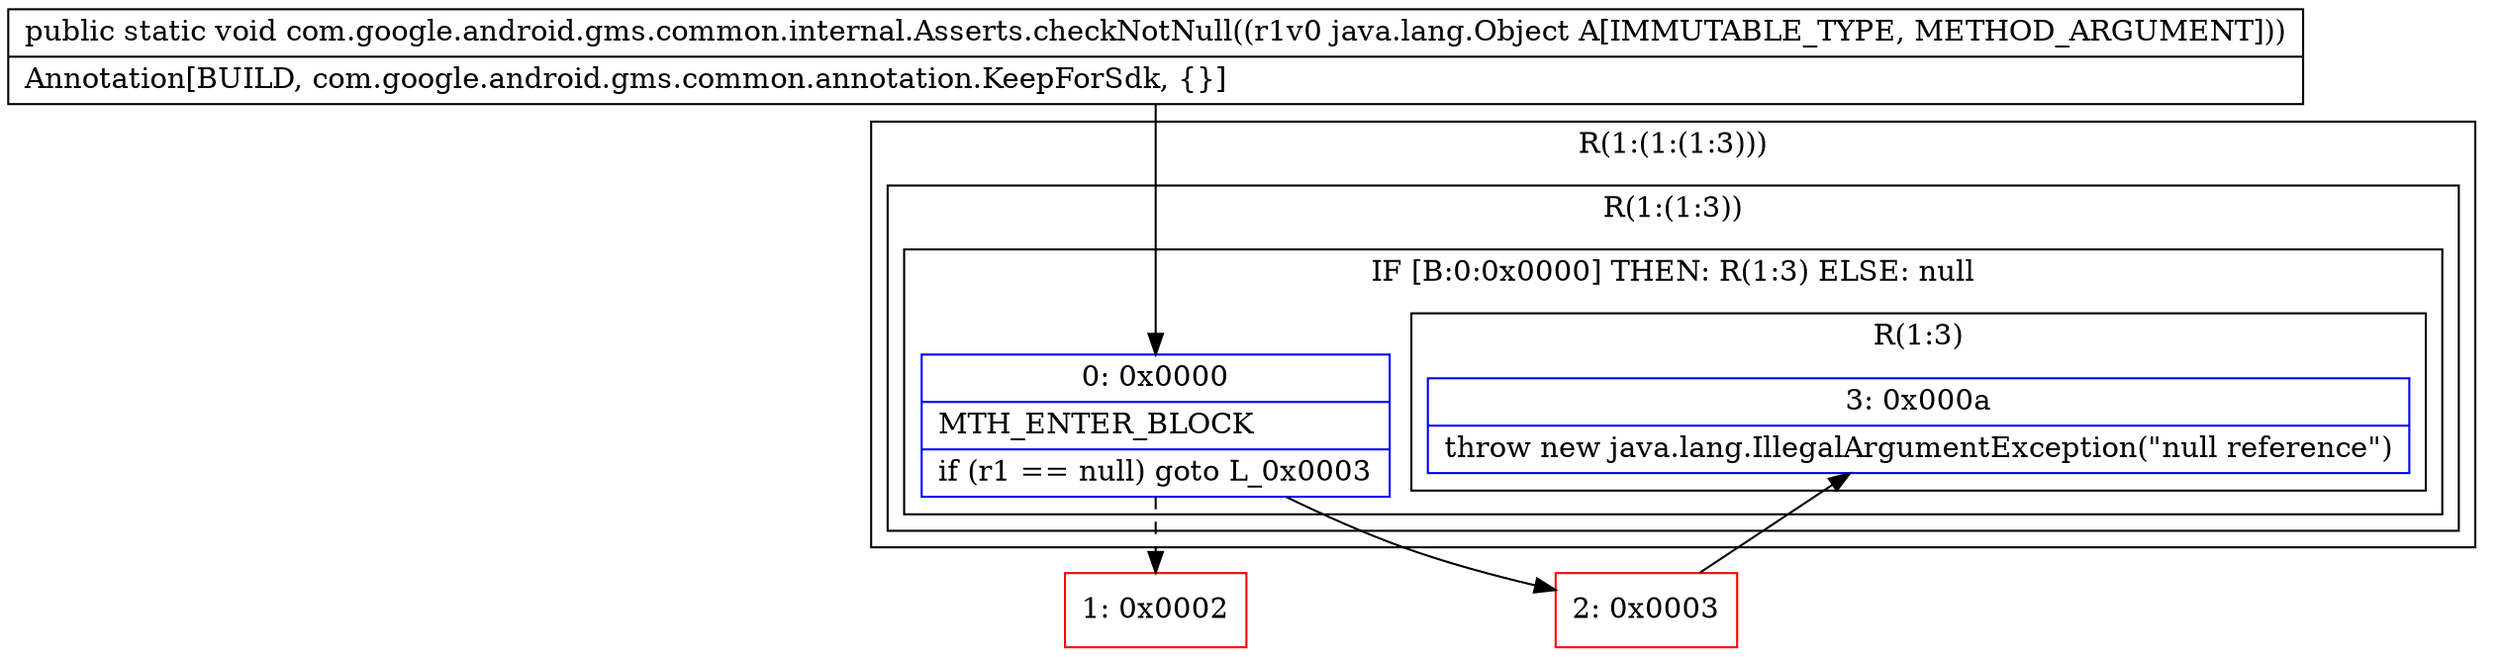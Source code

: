 digraph "CFG forcom.google.android.gms.common.internal.Asserts.checkNotNull(Ljava\/lang\/Object;)V" {
subgraph cluster_Region_1520005146 {
label = "R(1:(1:(1:3)))";
node [shape=record,color=blue];
subgraph cluster_Region_1894013303 {
label = "R(1:(1:3))";
node [shape=record,color=blue];
subgraph cluster_IfRegion_1872230417 {
label = "IF [B:0:0x0000] THEN: R(1:3) ELSE: null";
node [shape=record,color=blue];
Node_0 [shape=record,label="{0\:\ 0x0000|MTH_ENTER_BLOCK\l|if (r1 == null) goto L_0x0003\l}"];
subgraph cluster_Region_174236292 {
label = "R(1:3)";
node [shape=record,color=blue];
Node_3 [shape=record,label="{3\:\ 0x000a|throw new java.lang.IllegalArgumentException(\"null reference\")\l}"];
}
}
}
}
Node_1 [shape=record,color=red,label="{1\:\ 0x0002}"];
Node_2 [shape=record,color=red,label="{2\:\ 0x0003}"];
MethodNode[shape=record,label="{public static void com.google.android.gms.common.internal.Asserts.checkNotNull((r1v0 java.lang.Object A[IMMUTABLE_TYPE, METHOD_ARGUMENT]))  | Annotation[BUILD, com.google.android.gms.common.annotation.KeepForSdk, \{\}]\l}"];
MethodNode -> Node_0;
Node_0 -> Node_1[style=dashed];
Node_0 -> Node_2;
Node_2 -> Node_3;
}

